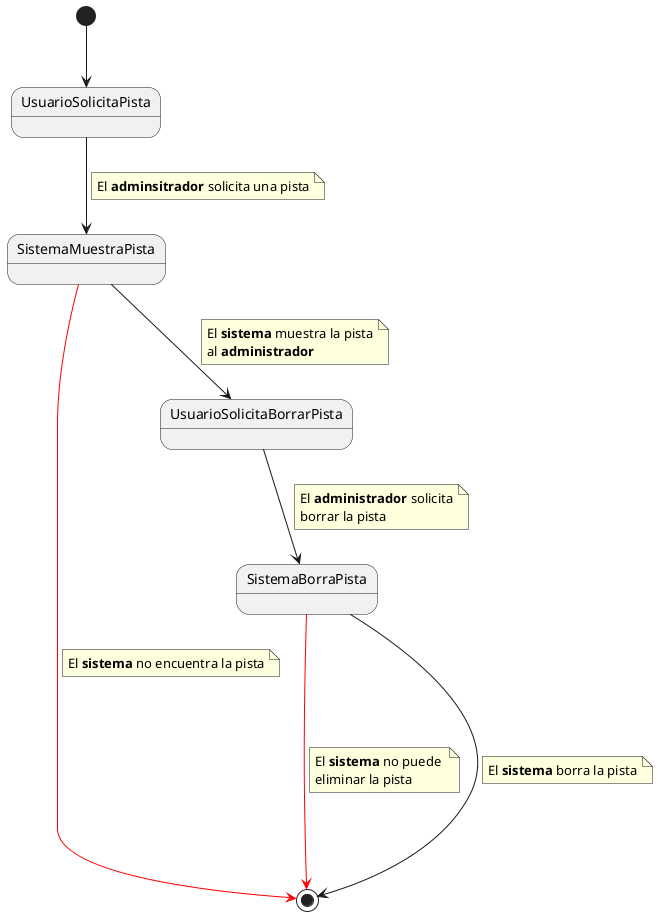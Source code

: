 @startuml 
[*] --> UsuarioSolicitaPista
UsuarioSolicitaPista --> SistemaMuestraPista
note on link
    El **adminsitrador** solicita una pista
end note
SistemaMuestraPista --> UsuarioSolicitaBorrarPista
note on link
    El **sistema** muestra la pista
    al **administrador**
end note
SistemaMuestraPista -[#red]> [*]
note on link
    El **sistema** no encuentra la pista
end note
UsuarioSolicitaBorrarPista --> SistemaBorraPista
note on link
    El **administrador** solicita
    borrar la pista
end note
SistemaBorraPista -[#red]-> [*]
note on link
    El **sistema** no puede 
    eliminar la pista
end note


SistemaBorraPista ----> [*]
note on link
    El **sistema** borra la pista
end note

@enduml